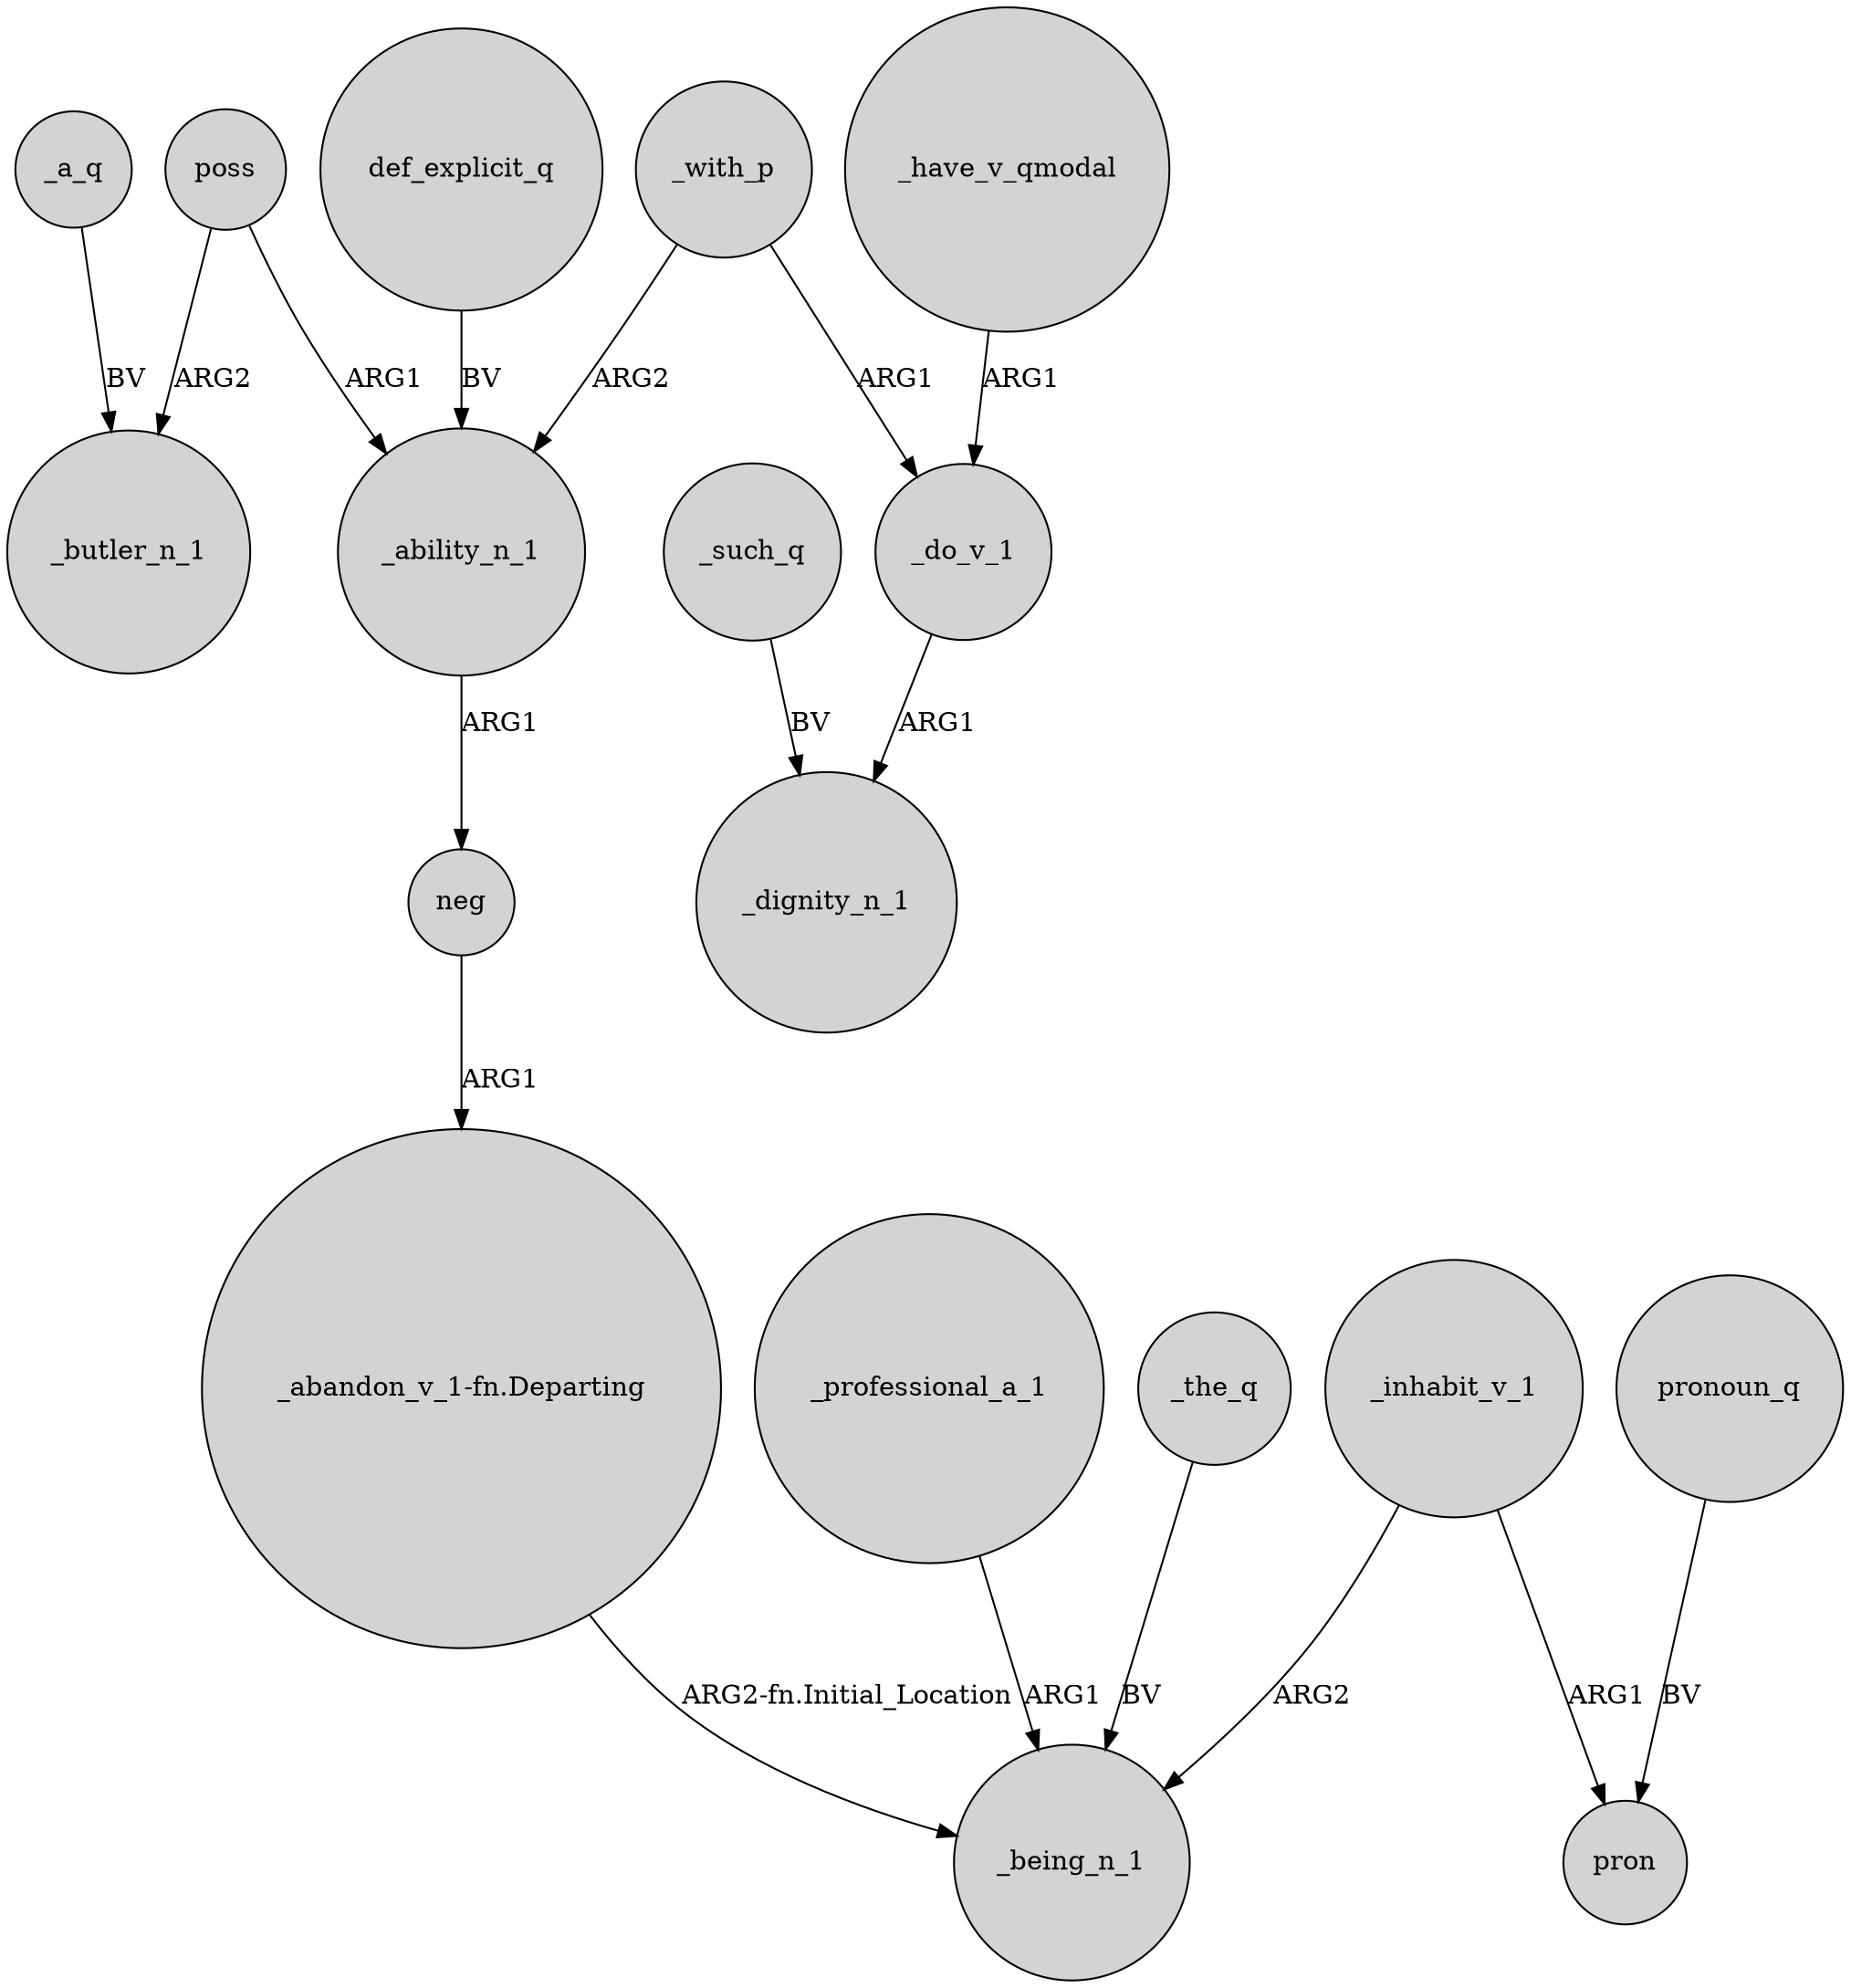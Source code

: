 digraph {
	node [shape=circle style=filled]
	_a_q -> _butler_n_1 [label=BV]
	poss -> _butler_n_1 [label=ARG2]
	_with_p -> _ability_n_1 [label=ARG2]
	_ability_n_1 -> neg [label=ARG1]
	_such_q -> _dignity_n_1 [label=BV]
	_professional_a_1 -> _being_n_1 [label=ARG1]
	pronoun_q -> pron [label=BV]
	_inhabit_v_1 -> _being_n_1 [label=ARG2]
	_have_v_qmodal -> _do_v_1 [label=ARG1]
	"_abandon_v_1-fn.Departing" -> _being_n_1 [label="ARG2-fn.Initial_Location"]
	_inhabit_v_1 -> pron [label=ARG1]
	neg -> "_abandon_v_1-fn.Departing" [label=ARG1]
	_the_q -> _being_n_1 [label=BV]
	_with_p -> _do_v_1 [label=ARG1]
	_do_v_1 -> _dignity_n_1 [label=ARG1]
	poss -> _ability_n_1 [label=ARG1]
	def_explicit_q -> _ability_n_1 [label=BV]
}
